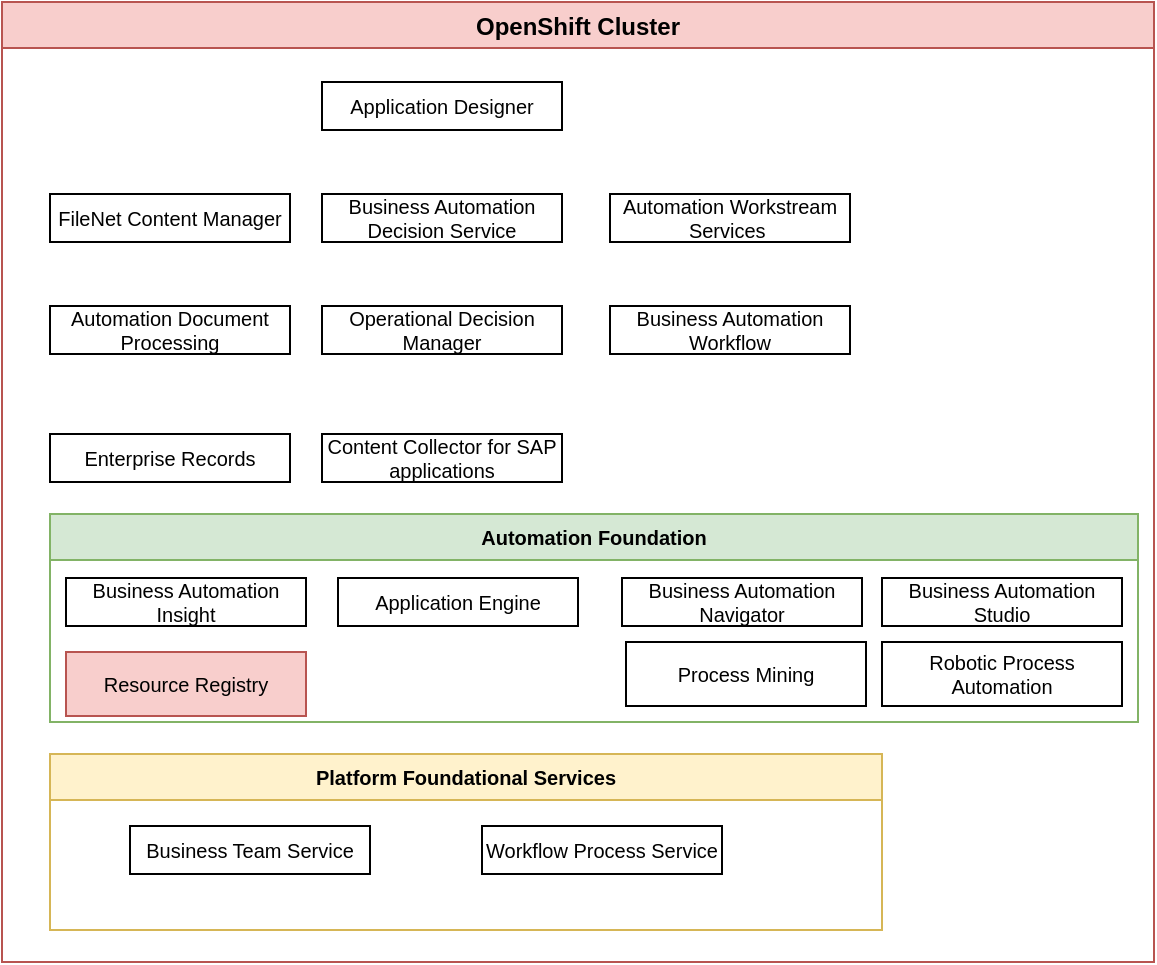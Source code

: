 ﻿<mxfile>
    <diagram id="n7cRyCmh6ItZVgxvmuYI" name="Page-1">
        <mxGraphModel dx="587" dy="462" grid="1" gridSize="8" guides="1" tooltips="1" connect="1" arrows="1" fold="1" page="1" pageScale="1" pageWidth="1169" pageHeight="827" background="#ffffff" math="0" shadow="0">
            <root>
                <MiscDiagram modelType="MiscDiagram" lastModifiedUserId="dbush@ibm.com" description="" lastModified="2022-01-25T23:59:19Z" _id="miscdiagram_B1mi-XiVt" label="Business Automation Workflow on OCP" id="0">
                    <mxCell/>
                </MiscDiagram>
                <mxCell id="1" parent="0"/>
                <mxCell id="2" value="OpenShift Cluster" style="swimlane;fillColor=#f8cecc;strokeColor=#b85450;" parent="1" vertex="1">
                    <mxGeometry x="16" y="24" width="576" height="480" as="geometry"/>
                </mxCell>
                <mxCell id="14" value="Automation Foundation" style="swimlane;fontSize=10;fillColor=#d5e8d4;strokeColor=#82b366;" parent="2" vertex="1">
                    <mxGeometry x="24" y="256" width="544" height="104" as="geometry"/>
                </mxCell>
                <mxCell id="13" value="Process Mining" style="rounded=0;whiteSpace=wrap;html=1;fontSize=10;" parent="14" vertex="1">
                    <mxGeometry x="288" y="64" width="120" height="32" as="geometry"/>
                </mxCell>
                <mxCell id="12" value="Business Automation Insight" style="rounded=0;whiteSpace=wrap;html=1;fontSize=10;" parent="14" vertex="1">
                    <mxGeometry x="8" y="32" width="120" height="24" as="geometry"/>
                </mxCell>
                <mxCell id="15" value="Robotic Process Automation" style="rounded=0;whiteSpace=wrap;html=1;fontSize=10;" parent="14" vertex="1">
                    <mxGeometry x="416" y="64" width="120" height="32" as="geometry"/>
                </mxCell>
                <mxCell id="53" value="Application Engine" style="rounded=0;whiteSpace=wrap;html=1;fontSize=10;" vertex="1" parent="14">
                    <mxGeometry x="144" y="32" width="120" height="24" as="geometry"/>
                </mxCell>
                <mxCell id="54" value="Resource Registry" style="rounded=0;whiteSpace=wrap;html=1;fontSize=10;fillColor=#f8cecc;strokeColor=#b85450;" vertex="1" parent="14">
                    <mxGeometry x="8" y="69" width="120" height="32" as="geometry"/>
                </mxCell>
                <mxCell id="55" value="Business Automation Navigator" style="rounded=0;whiteSpace=wrap;html=1;fontSize=10;" vertex="1" parent="14">
                    <mxGeometry x="286" y="32" width="120" height="24" as="geometry"/>
                </mxCell>
                <mxCell id="46" value="Business Automation Studio" style="rounded=0;whiteSpace=wrap;html=1;fontSize=10;" parent="14" vertex="1">
                    <mxGeometry x="416" y="32" width="120" height="24" as="geometry"/>
                </mxCell>
                <mxCell id="16" value="Platform Foundational Services" style="swimlane;fontSize=10;fillColor=#fff2cc;strokeColor=#d6b656;" parent="2" vertex="1">
                    <mxGeometry x="24" y="376" width="416" height="88" as="geometry"/>
                </mxCell>
                <mxCell id="17" value="Business Team Service" style="rounded=0;whiteSpace=wrap;html=1;fontSize=10;" parent="16" vertex="1">
                    <mxGeometry x="40" y="36" width="120" height="24" as="geometry"/>
                </mxCell>
                <mxCell id="18" value="Workflow Process Service" style="rounded=0;whiteSpace=wrap;html=1;fontSize=10;" parent="16" vertex="1">
                    <mxGeometry x="216" y="36" width="120" height="24" as="geometry"/>
                </mxCell>
                <mxCell id="19" value="Enterprise Records" style="rounded=0;whiteSpace=wrap;html=1;fontSize=10;" parent="2" vertex="1">
                    <mxGeometry x="24" y="216" width="120" height="24" as="geometry"/>
                </mxCell>
                <mxCell id="20" value="Automation Document Processing" style="rounded=0;whiteSpace=wrap;html=1;fontSize=10;" parent="2" vertex="1">
                    <mxGeometry x="24" y="152" width="120" height="24" as="geometry"/>
                </mxCell>
                <mxCell id="44" value="Content Collector for SAP applications" style="rounded=0;whiteSpace=wrap;html=1;fontSize=10;" parent="2" vertex="1">
                    <mxGeometry x="160" y="216" width="120" height="24" as="geometry"/>
                </mxCell>
                <mxCell id="45" value="Operational Decision Manager" style="rounded=0;whiteSpace=wrap;html=1;fontSize=10;" parent="2" vertex="1">
                    <mxGeometry x="160" y="152" width="120" height="24" as="geometry"/>
                </mxCell>
                <mxCell id="48" value="Application Designer" style="rounded=0;whiteSpace=wrap;html=1;fontSize=10;" parent="2" vertex="1">
                    <mxGeometry x="160" y="40" width="120" height="24" as="geometry"/>
                </mxCell>
                <mxCell id="49" value="FileNet Content Manager" style="rounded=0;whiteSpace=wrap;html=1;fontSize=10;" parent="2" vertex="1">
                    <mxGeometry x="24" y="96" width="120" height="24" as="geometry"/>
                </mxCell>
                <mxCell id="50" value="Automation Workstream Services&amp;nbsp;" style="rounded=0;whiteSpace=wrap;html=1;fontSize=10;" parent="2" vertex="1">
                    <mxGeometry x="304" y="96" width="120" height="24" as="geometry"/>
                </mxCell>
                <mxCell id="51" value="Business Automation Workflow" style="rounded=0;whiteSpace=wrap;html=1;fontSize=10;" parent="2" vertex="1">
                    <mxGeometry x="304" y="152" width="120" height="24" as="geometry"/>
                </mxCell>
                <mxCell id="52" value="Business Automation Decision Service" style="rounded=0;whiteSpace=wrap;html=1;fontSize=10;" parent="2" vertex="1">
                    <mxGeometry x="160" y="96" width="120" height="24" as="geometry"/>
                </mxCell>
            </root>
        </mxGraphModel>
    </diagram>
</mxfile>